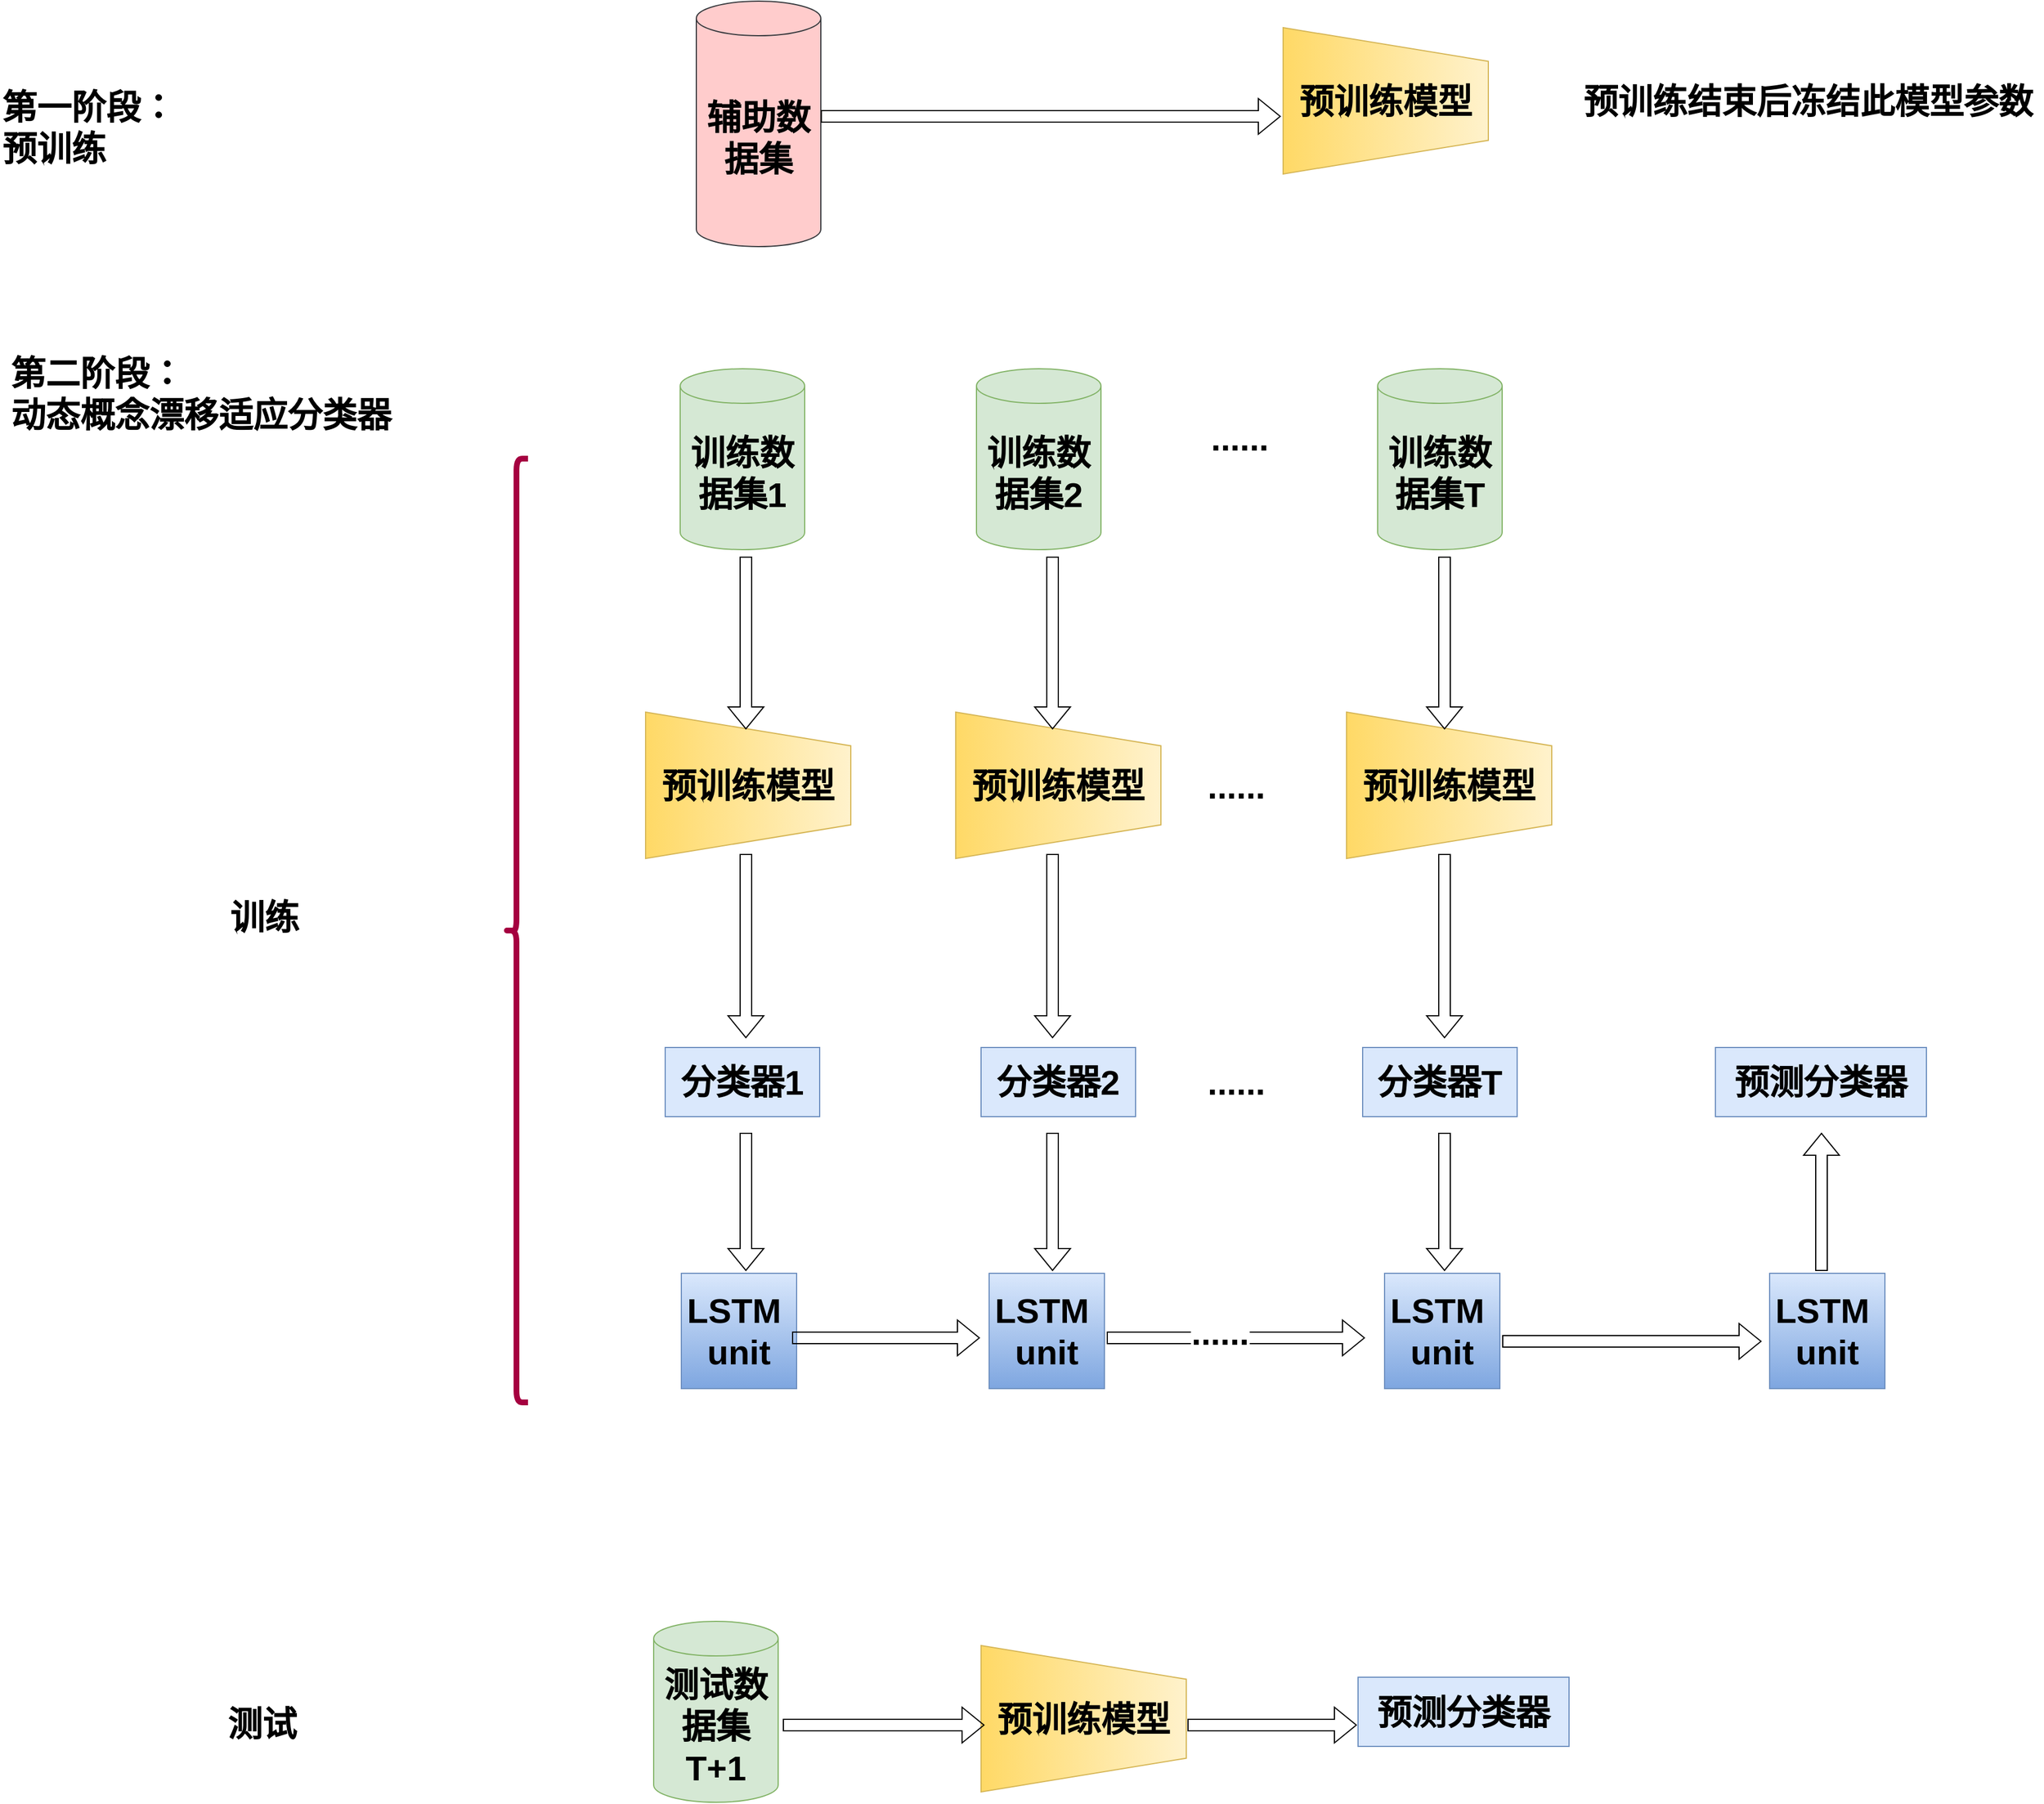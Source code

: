 <mxfile version="24.2.3" type="github">
  <diagram name="第 1 页" id="IuZ21-W2MwJ3771QIR-E">
    <mxGraphModel dx="3034" dy="2571" grid="0" gridSize="10" guides="1" tooltips="1" connect="1" arrows="1" fold="1" page="0" pageScale="1" pageWidth="827" pageHeight="1169" math="0" shadow="0">
      <root>
        <mxCell id="0" />
        <mxCell id="1" parent="0" />
        <mxCell id="ZrMqJIstzdSPl8vEg9Mc-193" value="&lt;div align=&quot;left&quot;&gt;&lt;font style=&quot;font-size: 22px;&quot;&gt;&lt;span style=&quot;font-size: 20px;&quot;&gt;&lt;font style=&quot;font-size: 30px;&quot;&gt;&lt;b&gt;第一阶段：&lt;/b&gt;&lt;/font&gt;&lt;/span&gt;&lt;/font&gt;&lt;br&gt;&lt;font style=&quot;font-size: 22px;&quot;&gt;&lt;span style=&quot;font-size: 20px;&quot;&gt;&lt;font style=&quot;font-size: 30px;&quot;&gt;&lt;b&gt;预训练&lt;/b&gt;&lt;/font&gt;&lt;/span&gt;&lt;/font&gt;&lt;br&gt;&lt;font style=&quot;font-size: 22px;&quot;&gt;&lt;span style=&quot;font-size: 20px;&quot;&gt;&lt;/span&gt;&lt;/font&gt;&lt;br&gt;&lt;font style=&quot;font-size: 22px;&quot;&gt;&lt;span style=&quot;font-size: 20px;&quot;&gt;&lt;/span&gt;&lt;/font&gt;&lt;/div&gt;&lt;div align=&quot;left&quot;&gt;&lt;br&gt;&lt;/div&gt;" style="text;html=1;align=left;verticalAlign=middle;resizable=0;points=[];autosize=1;strokeColor=none;fillColor=none;" vertex="1" parent="1">
          <mxGeometry x="-287" y="-884" width="168" height="126" as="geometry" />
        </mxCell>
        <mxCell id="ZrMqJIstzdSPl8vEg9Mc-194" value="&lt;div align=&quot;left&quot;&gt;&lt;font style=&quot;font-size: 23px;&quot;&gt;&lt;b style=&quot;font-size: 30px;&quot;&gt;&lt;font style=&quot;font-size: 30px;&quot;&gt;第二阶段：&lt;/font&gt;&lt;/b&gt;&lt;/font&gt;&lt;br&gt;&lt;font style=&quot;font-size: 23px;&quot;&gt;&lt;b style=&quot;font-size: 30px;&quot;&gt;&lt;font style=&quot;font-size: 30px;&quot;&gt;动态概念漂移适应分类器&lt;/font&gt;&lt;/b&gt;&lt;/font&gt;&lt;br&gt;&lt;/div&gt;" style="text;html=1;align=center;verticalAlign=middle;resizable=0;points=[];autosize=1;strokeColor=none;fillColor=none;" vertex="1" parent="1">
          <mxGeometry x="-287" y="-653" width="348" height="84" as="geometry" />
        </mxCell>
        <mxCell id="ZrMqJIstzdSPl8vEg9Mc-202" value="&lt;font size=&quot;1&quot;&gt;&lt;b style=&quot;font-size: 30px;&quot;&gt;辅助数据集&lt;/b&gt;&lt;/font&gt;" style="shape=cylinder3;whiteSpace=wrap;html=1;boundedLbl=1;backgroundOutline=1;size=15;fillColor=#ffcccc;strokeColor=#36393d;" vertex="1" parent="1">
          <mxGeometry x="317" y="-952" width="108" height="213" as="geometry" />
        </mxCell>
        <mxCell id="ZrMqJIstzdSPl8vEg9Mc-203" value="&lt;font size=&quot;1&quot;&gt;&lt;b style=&quot;font-size: 30px;&quot;&gt;预训练模型&lt;/b&gt;&lt;/font&gt;" style="verticalLabelPosition=middle;verticalAlign=middle;html=1;shape=trapezoid;perimeter=trapezoidPerimeter;whiteSpace=wrap;size=0.23;arcSize=10;flipV=1;labelPosition=center;align=center;direction=south;fillColor=#fff2cc;gradientColor=#ffd966;strokeColor=#d6b656;" vertex="1" parent="1">
          <mxGeometry x="826" y="-929" width="178" height="127" as="geometry" />
        </mxCell>
        <mxCell id="ZrMqJIstzdSPl8vEg9Mc-204" value="" style="shape=flexArrow;endArrow=classic;html=1;rounded=0;" edge="1" parent="1">
          <mxGeometry width="50" height="50" relative="1" as="geometry">
            <mxPoint x="425" y="-852" as="sourcePoint" />
            <mxPoint x="824" y="-852" as="targetPoint" />
          </mxGeometry>
        </mxCell>
        <mxCell id="ZrMqJIstzdSPl8vEg9Mc-205" value="&lt;font size=&quot;1&quot;&gt;&lt;b style=&quot;font-size: 30px;&quot;&gt;训练数据集1&lt;/b&gt;&lt;/font&gt;" style="shape=cylinder3;whiteSpace=wrap;html=1;boundedLbl=1;backgroundOutline=1;size=15;fillColor=#d5e8d4;strokeColor=#82b366;" vertex="1" parent="1">
          <mxGeometry x="303" y="-633" width="108" height="157" as="geometry" />
        </mxCell>
        <mxCell id="ZrMqJIstzdSPl8vEg9Mc-206" value="&lt;font size=&quot;1&quot;&gt;&lt;b style=&quot;font-size: 30px;&quot;&gt;训练&lt;/b&gt;&lt;/font&gt;" style="text;html=1;align=center;verticalAlign=middle;resizable=0;points=[];autosize=1;strokeColor=none;fillColor=none;" vertex="1" parent="1">
          <mxGeometry x="-97" y="-181" width="78" height="48" as="geometry" />
        </mxCell>
        <mxCell id="ZrMqJIstzdSPl8vEg9Mc-207" value="&lt;font size=&quot;1&quot;&gt;&lt;b style=&quot;font-size: 30px;&quot;&gt;测试&lt;/b&gt;&lt;/font&gt;" style="text;html=1;align=center;verticalAlign=middle;resizable=0;points=[];autosize=1;strokeColor=none;fillColor=none;" vertex="1" parent="1">
          <mxGeometry x="-99" y="519" width="78" height="48" as="geometry" />
        </mxCell>
        <mxCell id="ZrMqJIstzdSPl8vEg9Mc-208" value="&lt;font size=&quot;1&quot;&gt;&lt;b style=&quot;font-size: 30px;&quot;&gt;训练数据集2&lt;/b&gt;&lt;/font&gt;" style="shape=cylinder3;whiteSpace=wrap;html=1;boundedLbl=1;backgroundOutline=1;size=15;fillColor=#d5e8d4;strokeColor=#82b366;" vertex="1" parent="1">
          <mxGeometry x="560" y="-633" width="108" height="157" as="geometry" />
        </mxCell>
        <mxCell id="ZrMqJIstzdSPl8vEg9Mc-209" value="&lt;font size=&quot;1&quot;&gt;&lt;b style=&quot;font-size: 30px;&quot;&gt;训练数据集T&lt;/b&gt;&lt;/font&gt;" style="shape=cylinder3;whiteSpace=wrap;html=1;boundedLbl=1;backgroundOutline=1;size=15;fillColor=#d5e8d4;strokeColor=#82b366;" vertex="1" parent="1">
          <mxGeometry x="908" y="-633" width="108" height="157" as="geometry" />
        </mxCell>
        <mxCell id="ZrMqJIstzdSPl8vEg9Mc-214" value="&lt;font size=&quot;1&quot;&gt;&lt;b style=&quot;font-size: 30px;&quot;&gt;分类器1&lt;/b&gt;&lt;/font&gt;" style="rounded=0;whiteSpace=wrap;html=1;fillColor=#dae8fc;strokeColor=#6c8ebf;" vertex="1" parent="1">
          <mxGeometry x="290" y="-44" width="134" height="60" as="geometry" />
        </mxCell>
        <mxCell id="ZrMqJIstzdSPl8vEg9Mc-217" value="&lt;font size=&quot;1&quot;&gt;&lt;b style=&quot;font-size: 30px;&quot;&gt;分类器2&lt;/b&gt;&lt;/font&gt;" style="rounded=0;whiteSpace=wrap;html=1;fillColor=#dae8fc;strokeColor=#6c8ebf;" vertex="1" parent="1">
          <mxGeometry x="564" y="-44" width="134" height="60" as="geometry" />
        </mxCell>
        <mxCell id="ZrMqJIstzdSPl8vEg9Mc-218" value="&lt;font size=&quot;1&quot;&gt;&lt;b style=&quot;font-size: 30px;&quot;&gt;分类器T&lt;/b&gt;&lt;/font&gt;" style="rounded=0;whiteSpace=wrap;html=1;fillColor=#dae8fc;strokeColor=#6c8ebf;" vertex="1" parent="1">
          <mxGeometry x="895" y="-44" width="134" height="60" as="geometry" />
        </mxCell>
        <mxCell id="ZrMqJIstzdSPl8vEg9Mc-229" value="&lt;font style=&quot;font-size: 30px;&quot;&gt;&lt;b&gt;测试数据集T+1&lt;/b&gt;&lt;/font&gt;" style="shape=cylinder3;whiteSpace=wrap;html=1;boundedLbl=1;backgroundOutline=1;size=15;fillColor=#d5e8d4;strokeColor=#82b366;" vertex="1" parent="1">
          <mxGeometry x="280" y="454" width="108" height="157" as="geometry" />
        </mxCell>
        <mxCell id="ZrMqJIstzdSPl8vEg9Mc-240" value="&lt;font size=&quot;1&quot;&gt;&lt;b style=&quot;font-size: 30px;&quot;&gt;预训练模型&lt;/b&gt;&lt;/font&gt;" style="verticalLabelPosition=middle;verticalAlign=middle;html=1;shape=trapezoid;perimeter=trapezoidPerimeter;whiteSpace=wrap;size=0.23;arcSize=10;flipV=1;labelPosition=center;align=center;direction=south;fillColor=#fff2cc;gradientColor=#ffd966;strokeColor=#d6b656;" vertex="1" parent="1">
          <mxGeometry x="273" y="-335" width="178" height="127" as="geometry" />
        </mxCell>
        <mxCell id="ZrMqJIstzdSPl8vEg9Mc-244" value="&lt;font style=&quot;font-size: 30px;&quot;&gt;&lt;b&gt;...&lt;font style=&quot;font-size: 30px;&quot;&gt;...&lt;/font&gt;&lt;/b&gt;&lt;/font&gt;" style="text;html=1;align=center;verticalAlign=middle;resizable=0;points=[];autosize=1;strokeColor=none;fillColor=none;fontSize=18;" vertex="1" parent="1">
          <mxGeometry x="754" y="-597" width="68" height="48" as="geometry" />
        </mxCell>
        <mxCell id="ZrMqJIstzdSPl8vEg9Mc-245" style="edgeStyle=orthogonalEdgeStyle;rounded=0;orthogonalLoop=1;jettySize=auto;html=1;exitX=0.5;exitY=1;exitDx=0;exitDy=0;" edge="1" parent="1" source="ZrMqJIstzdSPl8vEg9Mc-217" target="ZrMqJIstzdSPl8vEg9Mc-217">
          <mxGeometry relative="1" as="geometry" />
        </mxCell>
        <mxCell id="ZrMqJIstzdSPl8vEg9Mc-247" value="&lt;div style=&quot;font-size: 30px;&quot;&gt;&lt;font style=&quot;font-size: 30px;&quot;&gt;&lt;b&gt;&lt;font style=&quot;font-size: 30px;&quot;&gt;LSTM&amp;nbsp;&lt;/font&gt;&lt;/b&gt;&lt;/font&gt;&lt;/div&gt;&lt;div style=&quot;font-size: 30px;&quot;&gt;&lt;font style=&quot;font-size: 30px;&quot;&gt;&lt;b&gt;&lt;font style=&quot;font-size: 30px;&quot;&gt;unit &lt;br&gt;&lt;/font&gt;&lt;/b&gt;&lt;/font&gt;&lt;/div&gt;" style="whiteSpace=wrap;html=1;aspect=fixed;fillColor=#dae8fc;strokeColor=#6c8ebf;gradientColor=#7ea6e0;" vertex="1" parent="1">
          <mxGeometry x="571" y="152" width="100" height="100" as="geometry" />
        </mxCell>
        <mxCell id="ZrMqJIstzdSPl8vEg9Mc-249" value="&lt;div align=&quot;center&quot; style=&quot;font-size: 30px;&quot;&gt;&lt;font style=&quot;font-size: 30px;&quot;&gt;&lt;b&gt;&lt;font style=&quot;font-size: 30px;&quot;&gt;LSTM&amp;nbsp;&lt;/font&gt;&lt;/b&gt;&lt;/font&gt;&lt;/div&gt;&lt;div align=&quot;center&quot; style=&quot;font-size: 30px;&quot;&gt;&lt;font style=&quot;font-size: 30px;&quot;&gt;&lt;b&gt;&lt;font style=&quot;font-size: 30px;&quot;&gt;unit &lt;br&gt;&lt;/font&gt;&lt;/b&gt;&lt;/font&gt;&lt;/div&gt;" style="whiteSpace=wrap;html=1;aspect=fixed;fillColor=#dae8fc;strokeColor=#6c8ebf;gradientColor=#7ea6e0;align=center;" vertex="1" parent="1">
          <mxGeometry x="304" y="152" width="100" height="100" as="geometry" />
        </mxCell>
        <mxCell id="ZrMqJIstzdSPl8vEg9Mc-251" value="&lt;div style=&quot;font-size: 30px;&quot;&gt;&lt;font style=&quot;font-size: 30px;&quot;&gt;&lt;b&gt;&lt;font style=&quot;font-size: 30px;&quot;&gt;LSTM&amp;nbsp;&lt;/font&gt;&lt;/b&gt;&lt;/font&gt;&lt;/div&gt;&lt;div style=&quot;font-size: 30px;&quot;&gt;&lt;font style=&quot;font-size: 30px;&quot;&gt;&lt;b&gt;&lt;font style=&quot;font-size: 30px;&quot;&gt;unit &lt;br&gt;&lt;/font&gt;&lt;/b&gt;&lt;/font&gt;&lt;/div&gt;" style="whiteSpace=wrap;html=1;aspect=fixed;fillColor=#dae8fc;strokeColor=#6c8ebf;gradientColor=#7ea6e0;" vertex="1" parent="1">
          <mxGeometry x="914" y="152" width="100" height="100" as="geometry" />
        </mxCell>
        <mxCell id="ZrMqJIstzdSPl8vEg9Mc-252" value="&lt;div style=&quot;font-size: 30px;&quot;&gt;&lt;font style=&quot;font-size: 30px;&quot;&gt;&lt;b&gt;&lt;font style=&quot;font-size: 30px;&quot;&gt;LSTM&amp;nbsp;&lt;/font&gt;&lt;/b&gt;&lt;/font&gt;&lt;/div&gt;&lt;div style=&quot;font-size: 30px;&quot;&gt;&lt;font style=&quot;font-size: 30px;&quot;&gt;&lt;b&gt;&lt;font style=&quot;font-size: 30px;&quot;&gt;unit &lt;br&gt;&lt;/font&gt;&lt;/b&gt;&lt;/font&gt;&lt;/div&gt;" style="whiteSpace=wrap;html=1;aspect=fixed;fillColor=#dae8fc;strokeColor=#6c8ebf;gradientColor=#7ea6e0;" vertex="1" parent="1">
          <mxGeometry x="1248" y="152" width="100" height="100" as="geometry" />
        </mxCell>
        <mxCell id="ZrMqJIstzdSPl8vEg9Mc-257" value="&lt;b&gt;&lt;font style=&quot;font-size: 30px;&quot;&gt;预测分类器&lt;/font&gt;&lt;/b&gt;" style="rounded=0;whiteSpace=wrap;html=1;fillColor=#dae8fc;strokeColor=#6c8ebf;" vertex="1" parent="1">
          <mxGeometry x="1201" y="-44" width="183" height="60" as="geometry" />
        </mxCell>
        <mxCell id="ZrMqJIstzdSPl8vEg9Mc-259" value="&lt;font size=&quot;1&quot;&gt;&lt;b style=&quot;font-size: 30px;&quot;&gt;预训练模型&lt;/b&gt;&lt;/font&gt;" style="verticalLabelPosition=middle;verticalAlign=middle;html=1;shape=trapezoid;perimeter=trapezoidPerimeter;whiteSpace=wrap;size=0.23;arcSize=10;flipV=1;labelPosition=center;align=center;direction=south;fillColor=#fff2cc;gradientColor=#ffd966;strokeColor=#d6b656;" vertex="1" parent="1">
          <mxGeometry x="564" y="475" width="178" height="127" as="geometry" />
        </mxCell>
        <mxCell id="ZrMqJIstzdSPl8vEg9Mc-261" value="&lt;b&gt;&lt;font style=&quot;font-size: 30px;&quot;&gt;预测分类器&lt;/font&gt;&lt;/b&gt;" style="rounded=0;whiteSpace=wrap;html=1;fillColor=#dae8fc;strokeColor=#6c8ebf;" vertex="1" parent="1">
          <mxGeometry x="891" y="502.5" width="183" height="60" as="geometry" />
        </mxCell>
        <mxCell id="ZrMqJIstzdSPl8vEg9Mc-262" value="&lt;font style=&quot;font-size: 30px;&quot;&gt;&lt;b&gt;预训练结束后冻结此模型参数&lt;/b&gt;&lt;/font&gt;" style="text;html=1;align=center;verticalAlign=middle;resizable=0;points=[];autosize=1;strokeColor=none;fillColor=none;" vertex="1" parent="1">
          <mxGeometry x="1077" y="-889.5" width="408" height="48" as="geometry" />
        </mxCell>
        <mxCell id="ZrMqJIstzdSPl8vEg9Mc-263" value="&lt;font size=&quot;1&quot;&gt;&lt;b style=&quot;font-size: 30px;&quot;&gt;预训练模型&lt;/b&gt;&lt;/font&gt;" style="verticalLabelPosition=middle;verticalAlign=middle;html=1;shape=trapezoid;perimeter=trapezoidPerimeter;whiteSpace=wrap;size=0.23;arcSize=10;flipV=1;labelPosition=center;align=center;direction=south;fillColor=#fff2cc;gradientColor=#ffd966;strokeColor=#d6b656;" vertex="1" parent="1">
          <mxGeometry x="542" y="-335" width="178" height="127" as="geometry" />
        </mxCell>
        <mxCell id="ZrMqJIstzdSPl8vEg9Mc-264" value="&lt;font size=&quot;1&quot;&gt;&lt;b style=&quot;font-size: 30px;&quot;&gt;预训练模型&lt;/b&gt;&lt;/font&gt;" style="verticalLabelPosition=middle;verticalAlign=middle;html=1;shape=trapezoid;perimeter=trapezoidPerimeter;whiteSpace=wrap;size=0.23;arcSize=10;flipV=1;labelPosition=center;align=center;direction=south;fillColor=#fff2cc;gradientColor=#ffd966;strokeColor=#d6b656;" vertex="1" parent="1">
          <mxGeometry x="881" y="-335" width="178" height="127" as="geometry" />
        </mxCell>
        <mxCell id="ZrMqJIstzdSPl8vEg9Mc-267" value="" style="shape=flexArrow;endArrow=classic;html=1;rounded=0;" edge="1" parent="1">
          <mxGeometry width="50" height="50" relative="1" as="geometry">
            <mxPoint x="392" y="544" as="sourcePoint" />
            <mxPoint x="567" y="544" as="targetPoint" />
          </mxGeometry>
        </mxCell>
        <mxCell id="ZrMqJIstzdSPl8vEg9Mc-268" value="" style="shape=flexArrow;endArrow=classic;html=1;rounded=0;" edge="1" parent="1">
          <mxGeometry width="50" height="50" relative="1" as="geometry">
            <mxPoint x="743" y="544" as="sourcePoint" />
            <mxPoint x="890" y="544" as="targetPoint" />
          </mxGeometry>
        </mxCell>
        <mxCell id="ZrMqJIstzdSPl8vEg9Mc-269" value="&lt;font style=&quot;font-size: 30px;&quot;&gt;&lt;b&gt;...&lt;font style=&quot;font-size: 30px;&quot;&gt;...&lt;/font&gt;&lt;/b&gt;&lt;/font&gt;" style="text;html=1;align=center;verticalAlign=middle;resizable=0;points=[];autosize=1;strokeColor=none;fillColor=none;fontSize=18;" vertex="1" parent="1">
          <mxGeometry x="751" y="-295.5" width="68" height="48" as="geometry" />
        </mxCell>
        <mxCell id="ZrMqJIstzdSPl8vEg9Mc-270" value="&lt;font style=&quot;font-size: 30px;&quot;&gt;&lt;b&gt;...&lt;font style=&quot;font-size: 30px;&quot;&gt;...&lt;/font&gt;&lt;/b&gt;&lt;/font&gt;" style="text;html=1;align=center;verticalAlign=middle;resizable=0;points=[];autosize=1;strokeColor=none;fillColor=none;fontSize=18;" vertex="1" parent="1">
          <mxGeometry x="751" y="-38" width="68" height="48" as="geometry" />
        </mxCell>
        <mxCell id="ZrMqJIstzdSPl8vEg9Mc-276" value="" style="shape=flexArrow;endArrow=classic;html=1;rounded=0;" edge="1" parent="1">
          <mxGeometry width="50" height="50" relative="1" as="geometry">
            <mxPoint x="400" y="208" as="sourcePoint" />
            <mxPoint x="563" y="208" as="targetPoint" />
          </mxGeometry>
        </mxCell>
        <mxCell id="ZrMqJIstzdSPl8vEg9Mc-277" value="" style="shape=flexArrow;endArrow=classic;html=1;rounded=0;" edge="1" parent="1">
          <mxGeometry width="50" height="50" relative="1" as="geometry">
            <mxPoint x="673" y="208" as="sourcePoint" />
            <mxPoint x="897" y="208" as="targetPoint" />
          </mxGeometry>
        </mxCell>
        <mxCell id="ZrMqJIstzdSPl8vEg9Mc-291" value="&lt;font style=&quot;font-size: 30px;&quot;&gt;&lt;b&gt;...&lt;font style=&quot;font-size: 30px;&quot;&gt;...&lt;/font&gt;&lt;/b&gt;&lt;/font&gt;" style="edgeLabel;html=1;align=center;verticalAlign=middle;resizable=0;points=[];" vertex="1" connectable="0" parent="ZrMqJIstzdSPl8vEg9Mc-277">
          <mxGeometry x="-0.119" y="5" relative="1" as="geometry">
            <mxPoint x="-1" as="offset" />
          </mxGeometry>
        </mxCell>
        <mxCell id="ZrMqJIstzdSPl8vEg9Mc-278" value="" style="shape=flexArrow;endArrow=classic;html=1;rounded=0;" edge="1" parent="1">
          <mxGeometry width="50" height="50" relative="1" as="geometry">
            <mxPoint x="1016" y="211" as="sourcePoint" />
            <mxPoint x="1241" y="211" as="targetPoint" />
          </mxGeometry>
        </mxCell>
        <mxCell id="ZrMqJIstzdSPl8vEg9Mc-280" value="" style="shape=flexArrow;endArrow=classic;html=1;rounded=0;" edge="1" parent="1">
          <mxGeometry width="50" height="50" relative="1" as="geometry">
            <mxPoint x="360" y="-470" as="sourcePoint" />
            <mxPoint x="360" y="-320" as="targetPoint" />
          </mxGeometry>
        </mxCell>
        <mxCell id="ZrMqJIstzdSPl8vEg9Mc-282" value="" style="shape=flexArrow;endArrow=classic;html=1;rounded=0;" edge="1" parent="1">
          <mxGeometry width="50" height="50" relative="1" as="geometry">
            <mxPoint x="626" y="-470" as="sourcePoint" />
            <mxPoint x="626" y="-320" as="targetPoint" />
          </mxGeometry>
        </mxCell>
        <mxCell id="ZrMqJIstzdSPl8vEg9Mc-283" value="" style="shape=flexArrow;endArrow=classic;html=1;rounded=0;" edge="1" parent="1">
          <mxGeometry width="50" height="50" relative="1" as="geometry">
            <mxPoint x="966" y="-470" as="sourcePoint" />
            <mxPoint x="966" y="-320" as="targetPoint" />
          </mxGeometry>
        </mxCell>
        <mxCell id="ZrMqJIstzdSPl8vEg9Mc-284" value="" style="shape=flexArrow;endArrow=classic;html=1;rounded=0;" edge="1" parent="1">
          <mxGeometry width="50" height="50" relative="1" as="geometry">
            <mxPoint x="360" y="-212" as="sourcePoint" />
            <mxPoint x="360" y="-52" as="targetPoint" />
          </mxGeometry>
        </mxCell>
        <mxCell id="ZrMqJIstzdSPl8vEg9Mc-285" value="" style="shape=flexArrow;endArrow=classic;html=1;rounded=0;" edge="1" parent="1">
          <mxGeometry width="50" height="50" relative="1" as="geometry">
            <mxPoint x="626" y="-212" as="sourcePoint" />
            <mxPoint x="626" y="-52" as="targetPoint" />
          </mxGeometry>
        </mxCell>
        <mxCell id="ZrMqJIstzdSPl8vEg9Mc-286" value="" style="shape=flexArrow;endArrow=classic;html=1;rounded=0;" edge="1" parent="1">
          <mxGeometry width="50" height="50" relative="1" as="geometry">
            <mxPoint x="966" y="-212" as="sourcePoint" />
            <mxPoint x="966" y="-52" as="targetPoint" />
          </mxGeometry>
        </mxCell>
        <mxCell id="ZrMqJIstzdSPl8vEg9Mc-287" value="" style="shape=flexArrow;endArrow=classic;html=1;rounded=0;" edge="1" parent="1">
          <mxGeometry width="50" height="50" relative="1" as="geometry">
            <mxPoint x="360" y="30" as="sourcePoint" />
            <mxPoint x="360" y="150" as="targetPoint" />
          </mxGeometry>
        </mxCell>
        <mxCell id="ZrMqJIstzdSPl8vEg9Mc-288" value="" style="shape=flexArrow;endArrow=classic;html=1;rounded=0;" edge="1" parent="1">
          <mxGeometry width="50" height="50" relative="1" as="geometry">
            <mxPoint x="626" y="30" as="sourcePoint" />
            <mxPoint x="626" y="150" as="targetPoint" />
          </mxGeometry>
        </mxCell>
        <mxCell id="ZrMqJIstzdSPl8vEg9Mc-289" value="" style="shape=flexArrow;endArrow=classic;html=1;rounded=0;" edge="1" parent="1">
          <mxGeometry width="50" height="50" relative="1" as="geometry">
            <mxPoint x="966" y="30" as="sourcePoint" />
            <mxPoint x="966" y="150" as="targetPoint" />
          </mxGeometry>
        </mxCell>
        <mxCell id="ZrMqJIstzdSPl8vEg9Mc-290" value="" style="shape=flexArrow;endArrow=classic;html=1;rounded=0;" edge="1" parent="1">
          <mxGeometry width="50" height="50" relative="1" as="geometry">
            <mxPoint x="1293" y="150" as="sourcePoint" />
            <mxPoint x="1293" y="30" as="targetPoint" />
          </mxGeometry>
        </mxCell>
        <mxCell id="ZrMqJIstzdSPl8vEg9Mc-292" value="" style="shape=curlyBracket;whiteSpace=wrap;html=1;rounded=1;flipH=1;labelPosition=right;verticalLabelPosition=middle;align=left;verticalAlign=middle;direction=west;strokeWidth=5;fillColor=#d80073;fontColor=#ffffff;strokeColor=#A50040;" vertex="1" parent="1">
          <mxGeometry x="151" y="-555" width="20" height="819" as="geometry" />
        </mxCell>
      </root>
    </mxGraphModel>
  </diagram>
</mxfile>
